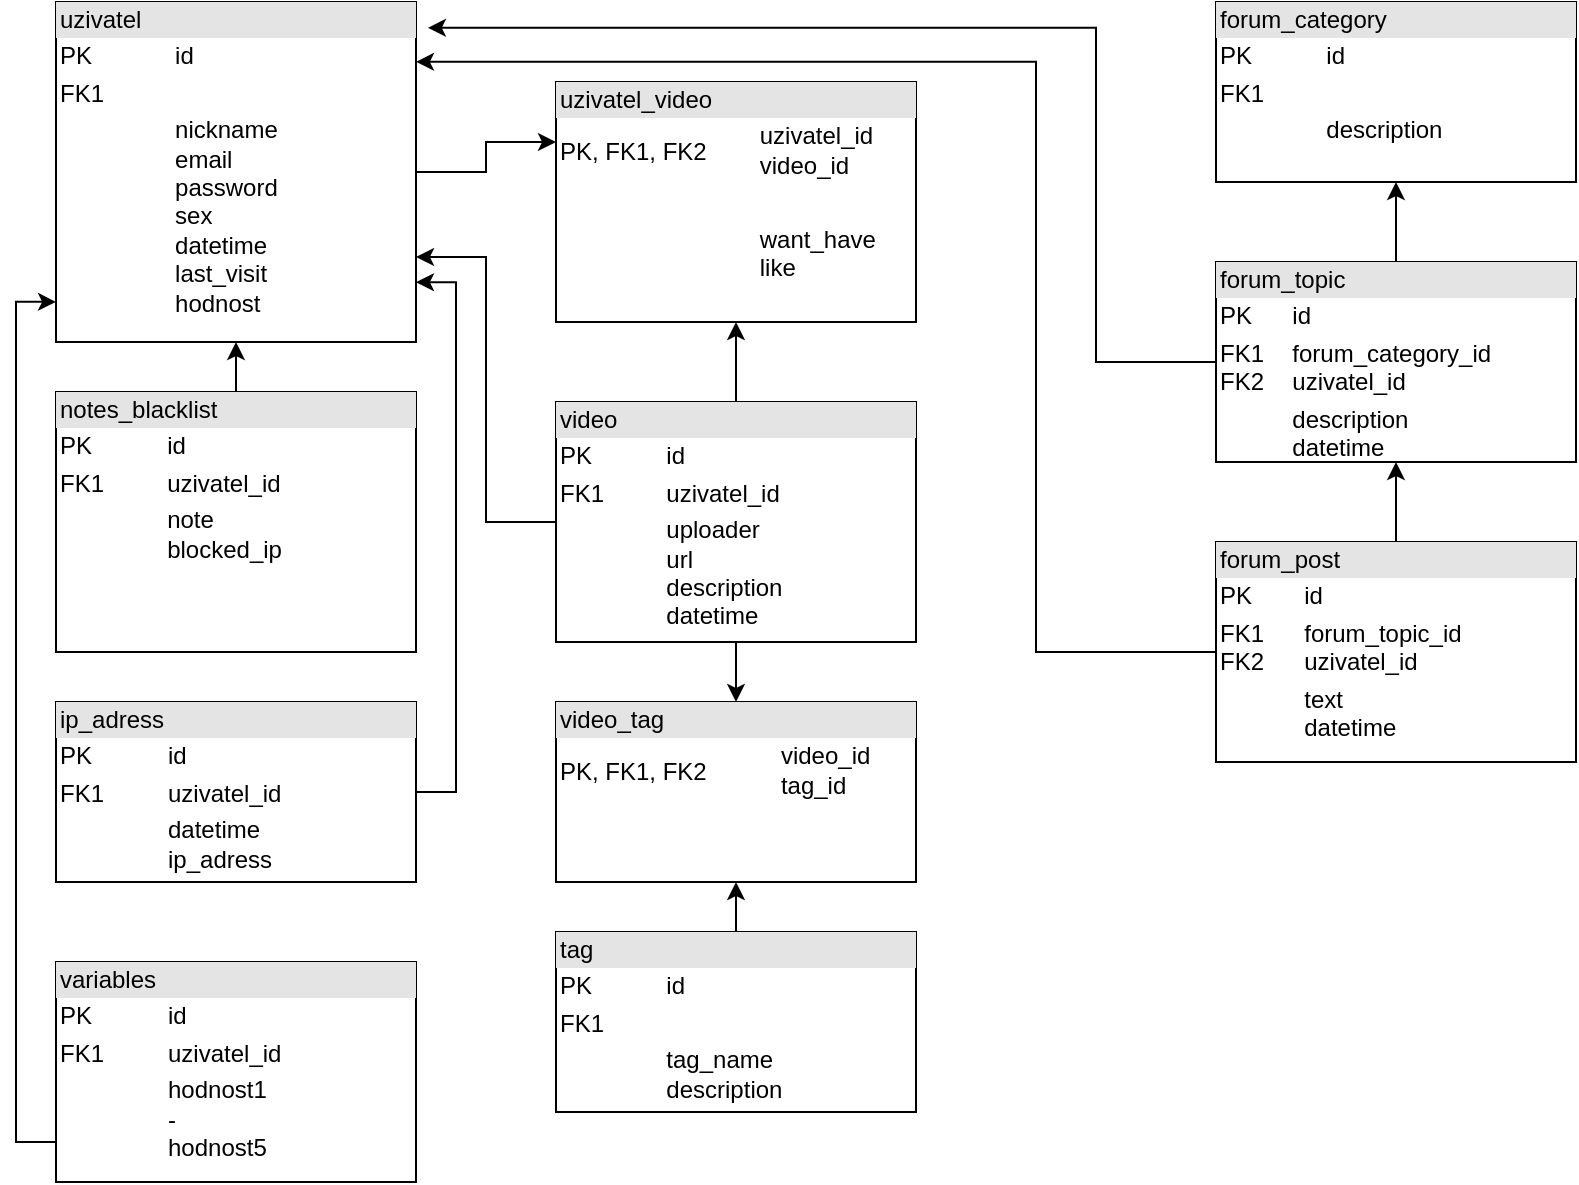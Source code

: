 <mxfile version="20.6.0" type="github">
  <diagram id="RxRgk9gxCJusj9o6Y9pw" name="Stránka-1">
    <mxGraphModel dx="1422" dy="794" grid="1" gridSize="10" guides="1" tooltips="1" connect="1" arrows="1" fold="1" page="1" pageScale="1" pageWidth="827" pageHeight="1169" math="0" shadow="0">
      <root>
        <mxCell id="0" />
        <mxCell id="1" parent="0" />
        <mxCell id="XBWe7m-5KAtk57iyDc_2-16" style="edgeStyle=orthogonalEdgeStyle;rounded=0;orthogonalLoop=1;jettySize=auto;html=1;entryX=0;entryY=0.25;entryDx=0;entryDy=0;" parent="1" source="XBWe7m-5KAtk57iyDc_2-1" target="XBWe7m-5KAtk57iyDc_2-15" edge="1">
          <mxGeometry relative="1" as="geometry" />
        </mxCell>
        <mxCell id="XBWe7m-5KAtk57iyDc_2-1" value="&lt;div style=&quot;box-sizing:border-box;width:100%;background:#e4e4e4;padding:2px;&quot;&gt;uzivatel&lt;/div&gt;&lt;table style=&quot;width:100%;font-size:1em;&quot; cellpadding=&quot;2&quot; cellspacing=&quot;0&quot;&gt;&lt;tbody&gt;&lt;tr&gt;&lt;td&gt;PK&lt;/td&gt;&lt;td&gt;id&lt;/td&gt;&lt;/tr&gt;&lt;tr&gt;&lt;td&gt;FK1&lt;/td&gt;&lt;td&gt;&lt;br&gt;&lt;/td&gt;&lt;/tr&gt;&lt;tr&gt;&lt;td&gt;&lt;/td&gt;&lt;td&gt;nickname&lt;br&gt;email&lt;br&gt;password&lt;br&gt;sex&lt;br&gt;datetime&lt;br&gt;last_visit&lt;br&gt;hodnost&lt;br&gt;&lt;/td&gt;&lt;/tr&gt;&lt;/tbody&gt;&lt;/table&gt;" style="verticalAlign=top;align=left;overflow=fill;html=1;" parent="1" vertex="1">
          <mxGeometry x="40" y="30" width="180" height="170" as="geometry" />
        </mxCell>
        <mxCell id="XBWe7m-5KAtk57iyDc_2-2" value="&lt;div style=&quot;box-sizing:border-box;width:100%;background:#e4e4e4;padding:2px;&quot;&gt;forum_category&lt;/div&gt;&lt;table style=&quot;width:100%;font-size:1em;&quot; cellpadding=&quot;2&quot; cellspacing=&quot;0&quot;&gt;&lt;tbody&gt;&lt;tr&gt;&lt;td&gt;PK&lt;/td&gt;&lt;td&gt;id&lt;/td&gt;&lt;/tr&gt;&lt;tr&gt;&lt;td&gt;FK1&lt;/td&gt;&lt;td&gt;&lt;br&gt;&lt;/td&gt;&lt;/tr&gt;&lt;tr&gt;&lt;td&gt;&lt;/td&gt;&lt;td&gt;description&lt;/td&gt;&lt;/tr&gt;&lt;/tbody&gt;&lt;/table&gt;" style="verticalAlign=top;align=left;overflow=fill;html=1;" parent="1" vertex="1">
          <mxGeometry x="620" y="30" width="180" height="90" as="geometry" />
        </mxCell>
        <mxCell id="XBWe7m-5KAtk57iyDc_2-6" style="edgeStyle=orthogonalEdgeStyle;rounded=0;orthogonalLoop=1;jettySize=auto;html=1;exitX=0.5;exitY=0;exitDx=0;exitDy=0;entryX=0.5;entryY=1;entryDx=0;entryDy=0;" parent="1" source="XBWe7m-5KAtk57iyDc_2-3" target="XBWe7m-5KAtk57iyDc_2-2" edge="1">
          <mxGeometry relative="1" as="geometry" />
        </mxCell>
        <mxCell id="zqLznTKt4C3kLYdAVyAW-1" style="edgeStyle=orthogonalEdgeStyle;rounded=0;orthogonalLoop=1;jettySize=auto;html=1;entryX=1.033;entryY=0.076;entryDx=0;entryDy=0;entryPerimeter=0;" parent="1" source="XBWe7m-5KAtk57iyDc_2-3" target="XBWe7m-5KAtk57iyDc_2-1" edge="1">
          <mxGeometry relative="1" as="geometry">
            <Array as="points">
              <mxPoint x="560" y="210" />
              <mxPoint x="560" y="43" />
            </Array>
          </mxGeometry>
        </mxCell>
        <mxCell id="XBWe7m-5KAtk57iyDc_2-3" value="&lt;div style=&quot;box-sizing:border-box;width:100%;background:#e4e4e4;padding:2px;&quot;&gt;forum_topic&lt;/div&gt;&lt;table style=&quot;width:100%;font-size:1em;&quot; cellpadding=&quot;2&quot; cellspacing=&quot;0&quot;&gt;&lt;tbody&gt;&lt;tr&gt;&lt;td&gt;PK&lt;/td&gt;&lt;td&gt;id&lt;/td&gt;&lt;/tr&gt;&lt;tr&gt;&lt;td&gt;FK1&lt;br&gt;FK2&lt;/td&gt;&lt;td&gt;forum_category_id&lt;br&gt;uzivatel_id&lt;/td&gt;&lt;/tr&gt;&lt;tr&gt;&lt;td&gt;&lt;/td&gt;&lt;td&gt;description&lt;br&gt;datetime&lt;/td&gt;&lt;/tr&gt;&lt;/tbody&gt;&lt;/table&gt;" style="verticalAlign=top;align=left;overflow=fill;html=1;" parent="1" vertex="1">
          <mxGeometry x="620" y="160" width="180" height="100" as="geometry" />
        </mxCell>
        <mxCell id="XBWe7m-5KAtk57iyDc_2-12" style="edgeStyle=orthogonalEdgeStyle;rounded=0;orthogonalLoop=1;jettySize=auto;html=1;entryX=0.5;entryY=1;entryDx=0;entryDy=0;" parent="1" source="XBWe7m-5KAtk57iyDc_2-9" target="XBWe7m-5KAtk57iyDc_2-3" edge="1">
          <mxGeometry relative="1" as="geometry" />
        </mxCell>
        <mxCell id="zqLznTKt4C3kLYdAVyAW-2" style="edgeStyle=orthogonalEdgeStyle;rounded=0;orthogonalLoop=1;jettySize=auto;html=1;entryX=1;entryY=0.176;entryDx=0;entryDy=0;entryPerimeter=0;" parent="1" source="XBWe7m-5KAtk57iyDc_2-9" target="XBWe7m-5KAtk57iyDc_2-1" edge="1">
          <mxGeometry relative="1" as="geometry">
            <Array as="points">
              <mxPoint x="530" y="355" />
              <mxPoint x="530" y="60" />
            </Array>
          </mxGeometry>
        </mxCell>
        <mxCell id="XBWe7m-5KAtk57iyDc_2-9" value="&lt;div style=&quot;box-sizing:border-box;width:100%;background:#e4e4e4;padding:2px;&quot;&gt;forum_post&lt;br&gt;&lt;/div&gt;&lt;table style=&quot;font-size: 1em; background-color: initial; width: 176px;&quot; cellpadding=&quot;2&quot; cellspacing=&quot;0&quot;&gt;&lt;tbody&gt;&lt;tr&gt;&lt;td&gt;PK&lt;/td&gt;&lt;td&gt;id&lt;/td&gt;&lt;/tr&gt;&lt;tr&gt;&lt;td&gt;FK1&lt;br&gt;FK2&lt;/td&gt;&lt;td&gt;forum_topic_id&lt;br&gt;uzivatel_id&lt;/td&gt;&lt;/tr&gt;&lt;tr&gt;&lt;td&gt;&lt;/td&gt;&lt;td&gt;text&lt;br&gt;datetime&lt;/td&gt;&lt;/tr&gt;&lt;/tbody&gt;&lt;/table&gt;" style="verticalAlign=top;align=left;overflow=fill;html=1;" parent="1" vertex="1">
          <mxGeometry x="620" y="300" width="180" height="110" as="geometry" />
        </mxCell>
        <mxCell id="XBWe7m-5KAtk57iyDc_2-17" style="edgeStyle=orthogonalEdgeStyle;rounded=0;orthogonalLoop=1;jettySize=auto;html=1;entryX=0.5;entryY=1;entryDx=0;entryDy=0;" parent="1" source="XBWe7m-5KAtk57iyDc_2-13" target="XBWe7m-5KAtk57iyDc_2-15" edge="1">
          <mxGeometry relative="1" as="geometry" />
        </mxCell>
        <mxCell id="VhnaByd5oYkA1jOjsaV9-5" style="edgeStyle=orthogonalEdgeStyle;rounded=0;orthogonalLoop=1;jettySize=auto;html=1;entryX=1;entryY=0.75;entryDx=0;entryDy=0;" parent="1" source="XBWe7m-5KAtk57iyDc_2-13" target="XBWe7m-5KAtk57iyDc_2-1" edge="1">
          <mxGeometry relative="1" as="geometry" />
        </mxCell>
        <mxCell id="VhnaByd5oYkA1jOjsaV9-7" style="edgeStyle=orthogonalEdgeStyle;rounded=0;orthogonalLoop=1;jettySize=auto;html=1;entryX=0.5;entryY=0;entryDx=0;entryDy=0;" parent="1" source="XBWe7m-5KAtk57iyDc_2-13" target="VhnaByd5oYkA1jOjsaV9-6" edge="1">
          <mxGeometry relative="1" as="geometry" />
        </mxCell>
        <mxCell id="XBWe7m-5KAtk57iyDc_2-13" value="&lt;div style=&quot;box-sizing:border-box;width:100%;background:#e4e4e4;padding:2px;&quot;&gt;video&lt;/div&gt;&lt;table style=&quot;width:100%;font-size:1em;&quot; cellpadding=&quot;2&quot; cellspacing=&quot;0&quot;&gt;&lt;tbody&gt;&lt;tr&gt;&lt;td&gt;PK&lt;/td&gt;&lt;td&gt;id&lt;/td&gt;&lt;/tr&gt;&lt;tr&gt;&lt;td&gt;FK1&lt;/td&gt;&lt;td&gt;uzivatel_id&lt;/td&gt;&lt;/tr&gt;&lt;tr&gt;&lt;td&gt;&lt;/td&gt;&lt;td&gt;uploader&lt;br&gt;url&lt;br&gt;description&lt;br&gt;datetime&lt;/td&gt;&lt;/tr&gt;&lt;/tbody&gt;&lt;/table&gt;" style="verticalAlign=top;align=left;overflow=fill;html=1;" parent="1" vertex="1">
          <mxGeometry x="290" y="230" width="180" height="120" as="geometry" />
        </mxCell>
        <mxCell id="XBWe7m-5KAtk57iyDc_2-15" value="&lt;div style=&quot;box-sizing:border-box;width:100%;background:#e4e4e4;padding:2px;&quot;&gt;uzivatel_video&lt;/div&gt;&lt;table style=&quot;width:100%;font-size:1em;&quot; cellpadding=&quot;2&quot; cellspacing=&quot;0&quot;&gt;&lt;tbody&gt;&lt;tr&gt;&lt;td&gt;PK, FK1, FK2&lt;/td&gt;&lt;td&gt;uzivatel_id&lt;br&gt;video_id&lt;/td&gt;&lt;/tr&gt;&lt;tr&gt;&lt;td&gt;&lt;br&gt;&lt;/td&gt;&lt;td&gt;&lt;br&gt;&lt;/td&gt;&lt;/tr&gt;&lt;tr&gt;&lt;td&gt;&lt;/td&gt;&lt;td&gt;want_have&lt;br&gt;like&lt;/td&gt;&lt;/tr&gt;&lt;/tbody&gt;&lt;/table&gt;" style="verticalAlign=top;align=left;overflow=fill;html=1;" parent="1" vertex="1">
          <mxGeometry x="290" y="70" width="180" height="120" as="geometry" />
        </mxCell>
        <mxCell id="VhnaByd5oYkA1jOjsaV9-2" style="edgeStyle=orthogonalEdgeStyle;rounded=0;orthogonalLoop=1;jettySize=auto;html=1;entryX=0.5;entryY=1;entryDx=0;entryDy=0;" parent="1" source="VhnaByd5oYkA1jOjsaV9-1" target="XBWe7m-5KAtk57iyDc_2-1" edge="1">
          <mxGeometry relative="1" as="geometry" />
        </mxCell>
        <mxCell id="VhnaByd5oYkA1jOjsaV9-1" value="&lt;div style=&quot;box-sizing:border-box;width:100%;background:#e4e4e4;padding:2px;&quot;&gt;notes_blacklist&lt;/div&gt;&lt;table style=&quot;width:100%;font-size:1em;&quot; cellpadding=&quot;2&quot; cellspacing=&quot;0&quot;&gt;&lt;tbody&gt;&lt;tr&gt;&lt;td&gt;PK&lt;/td&gt;&lt;td&gt;id&lt;/td&gt;&lt;/tr&gt;&lt;tr&gt;&lt;td&gt;FK1&lt;/td&gt;&lt;td&gt;uzivatel_id&lt;/td&gt;&lt;/tr&gt;&lt;tr&gt;&lt;td&gt;&lt;/td&gt;&lt;td&gt;note&lt;br&gt;blocked_ip&lt;/td&gt;&lt;/tr&gt;&lt;/tbody&gt;&lt;/table&gt;" style="verticalAlign=top;align=left;overflow=fill;html=1;" parent="1" vertex="1">
          <mxGeometry x="40" y="225" width="180" height="130" as="geometry" />
        </mxCell>
        <mxCell id="VhnaByd5oYkA1jOjsaV9-8" value="" style="edgeStyle=orthogonalEdgeStyle;rounded=0;orthogonalLoop=1;jettySize=auto;html=1;" parent="1" source="VhnaByd5oYkA1jOjsaV9-3" target="VhnaByd5oYkA1jOjsaV9-6" edge="1">
          <mxGeometry relative="1" as="geometry" />
        </mxCell>
        <mxCell id="VhnaByd5oYkA1jOjsaV9-3" value="&lt;div style=&quot;box-sizing:border-box;width:100%;background:#e4e4e4;padding:2px;&quot;&gt;tag&lt;/div&gt;&lt;table style=&quot;width:100%;font-size:1em;&quot; cellpadding=&quot;2&quot; cellspacing=&quot;0&quot;&gt;&lt;tbody&gt;&lt;tr&gt;&lt;td&gt;PK&lt;/td&gt;&lt;td&gt;id&lt;/td&gt;&lt;/tr&gt;&lt;tr&gt;&lt;td&gt;FK1&lt;/td&gt;&lt;td&gt;&lt;br&gt;&lt;/td&gt;&lt;/tr&gt;&lt;tr&gt;&lt;td&gt;&lt;/td&gt;&lt;td&gt;tag_name&lt;br&gt;description&lt;/td&gt;&lt;/tr&gt;&lt;/tbody&gt;&lt;/table&gt;" style="verticalAlign=top;align=left;overflow=fill;html=1;" parent="1" vertex="1">
          <mxGeometry x="290" y="495" width="180" height="90" as="geometry" />
        </mxCell>
        <mxCell id="VhnaByd5oYkA1jOjsaV9-6" value="&lt;div style=&quot;box-sizing:border-box;width:100%;background:#e4e4e4;padding:2px;&quot;&gt;video_tag&lt;/div&gt;&lt;table style=&quot;width:100%;font-size:1em;&quot; cellpadding=&quot;2&quot; cellspacing=&quot;0&quot;&gt;&lt;tbody&gt;&lt;tr&gt;&lt;td&gt;PK, FK1, FK2&lt;/td&gt;&lt;td&gt;video_id&lt;br&gt;tag_id&lt;/td&gt;&lt;/tr&gt;&lt;tr&gt;&lt;td&gt;&lt;br&gt;&lt;/td&gt;&lt;td&gt;&lt;br&gt;&lt;/td&gt;&lt;/tr&gt;&lt;tr&gt;&lt;td&gt;&lt;/td&gt;&lt;td&gt;&lt;br&gt;&lt;/td&gt;&lt;/tr&gt;&lt;/tbody&gt;&lt;/table&gt;" style="verticalAlign=top;align=left;overflow=fill;html=1;" parent="1" vertex="1">
          <mxGeometry x="290" y="380" width="180" height="90" as="geometry" />
        </mxCell>
        <mxCell id="zqLznTKt4C3kLYdAVyAW-3" style="edgeStyle=orthogonalEdgeStyle;rounded=0;orthogonalLoop=1;jettySize=auto;html=1;entryX=1;entryY=0.824;entryDx=0;entryDy=0;entryPerimeter=0;" parent="1" source="VhnaByd5oYkA1jOjsaV9-9" target="XBWe7m-5KAtk57iyDc_2-1" edge="1">
          <mxGeometry relative="1" as="geometry">
            <Array as="points">
              <mxPoint x="240" y="425" />
              <mxPoint x="240" y="170" />
            </Array>
          </mxGeometry>
        </mxCell>
        <mxCell id="VhnaByd5oYkA1jOjsaV9-9" value="&lt;div style=&quot;box-sizing:border-box;width:100%;background:#e4e4e4;padding:2px;&quot;&gt;ip_adress&lt;/div&gt;&lt;table style=&quot;width:100%;font-size:1em;&quot; cellpadding=&quot;2&quot; cellspacing=&quot;0&quot;&gt;&lt;tbody&gt;&lt;tr&gt;&lt;td&gt;PK&lt;/td&gt;&lt;td&gt;id&lt;/td&gt;&lt;/tr&gt;&lt;tr&gt;&lt;td&gt;FK1&lt;/td&gt;&lt;td&gt;uzivatel_id&lt;/td&gt;&lt;/tr&gt;&lt;tr&gt;&lt;td&gt;&lt;/td&gt;&lt;td&gt;datetime&lt;br&gt;ip_adress&lt;/td&gt;&lt;/tr&gt;&lt;/tbody&gt;&lt;/table&gt;" style="verticalAlign=top;align=left;overflow=fill;html=1;" parent="1" vertex="1">
          <mxGeometry x="40" y="380" width="180" height="90" as="geometry" />
        </mxCell>
        <mxCell id="zqLznTKt4C3kLYdAVyAW-5" style="edgeStyle=orthogonalEdgeStyle;rounded=0;orthogonalLoop=1;jettySize=auto;html=1;entryX=0;entryY=0.882;entryDx=0;entryDy=0;entryPerimeter=0;" parent="1" source="zqLznTKt4C3kLYdAVyAW-4" target="XBWe7m-5KAtk57iyDc_2-1" edge="1">
          <mxGeometry relative="1" as="geometry">
            <Array as="points">
              <mxPoint x="20" y="600" />
              <mxPoint x="20" y="180" />
            </Array>
          </mxGeometry>
        </mxCell>
        <mxCell id="zqLznTKt4C3kLYdAVyAW-4" value="&lt;div style=&quot;box-sizing:border-box;width:100%;background:#e4e4e4;padding:2px;&quot;&gt;variables&lt;/div&gt;&lt;table style=&quot;width:100%;font-size:1em;&quot; cellpadding=&quot;2&quot; cellspacing=&quot;0&quot;&gt;&lt;tbody&gt;&lt;tr&gt;&lt;td&gt;PK&lt;/td&gt;&lt;td&gt;id&lt;/td&gt;&lt;/tr&gt;&lt;tr&gt;&lt;td&gt;FK1&lt;/td&gt;&lt;td&gt;uzivatel_id&lt;/td&gt;&lt;/tr&gt;&lt;tr&gt;&lt;td&gt;&lt;/td&gt;&lt;td&gt;hodnost1&lt;br&gt;-&lt;br&gt;hodnost5&lt;/td&gt;&lt;/tr&gt;&lt;/tbody&gt;&lt;/table&gt;" style="verticalAlign=top;align=left;overflow=fill;html=1;" parent="1" vertex="1">
          <mxGeometry x="40" y="510" width="180" height="110" as="geometry" />
        </mxCell>
      </root>
    </mxGraphModel>
  </diagram>
</mxfile>
